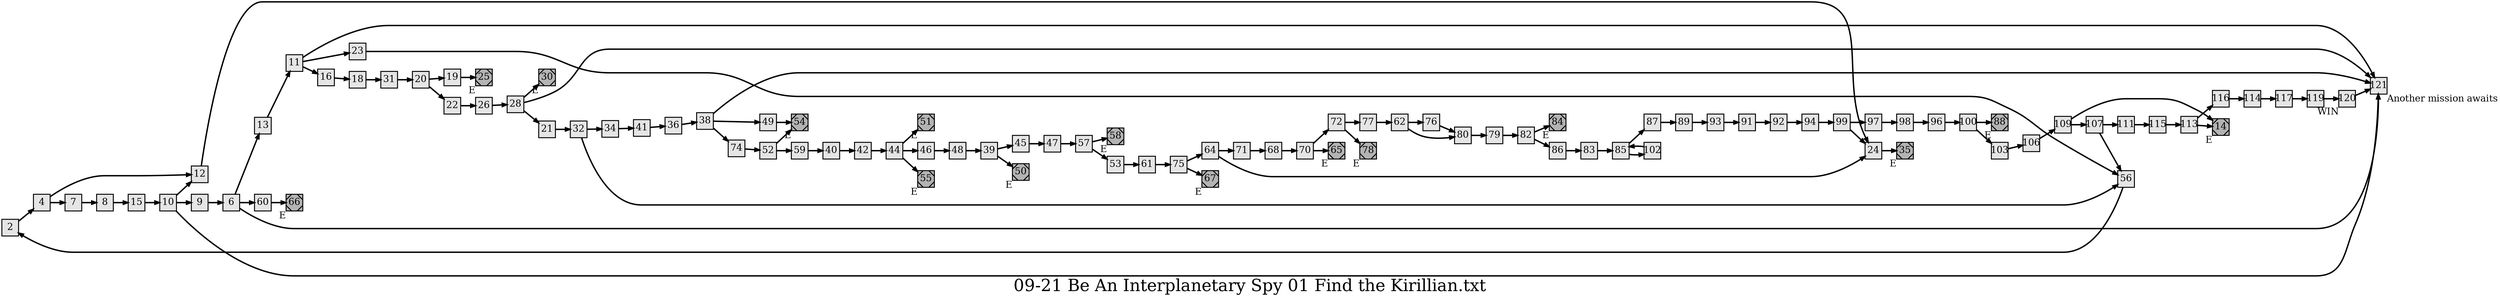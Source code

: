 digraph g{
  graph [ label="09-21 Be An Interplanetary Spy 01 Find the Kirillian.txt" rankdir=LR, ordering=out, fontsize=36, nodesep="0.35", ranksep="0.45"];
  node  [shape=rect, penwidth=2, fontsize=20, style=filled, fillcolor=grey90, margin="0,0", labelfloat=true, regular=true, fixedsize=true];
  edge  [labelfloat=true, penwidth=3, fontsize=12];

  2 -> 4;
  4 -> 12;
  4 -> 7;
  6 -> 13;
  6 -> 60;
  6 -> 121;
  7 -> 8;
  8 -> 15;
  9 -> 6;
  10 -> 12;
  10 -> 9;
  10 -> 121;
  11 -> 23;
  11 -> 121;
  11 -> 16;
  12 -> 24;
  13 -> 11;
  14	[ xlabel="E", shape=Msquare, fontsize=20, fillcolor=grey70 ];
  15 -> 10;
  16 -> 18;
  18 -> 31;
  19 -> 25;
  20 -> 19;
  20 -> 22;
  21 -> 32;
  22 -> 26;
  23 -> 56;
  24 -> 35;
  25	[ xlabel="E", shape=Msquare, fontsize=20, fillcolor=grey70 ];
  26 -> 28;
  28 -> 30;
  28 -> 121;
  28 -> 21;
  30	[ xlabel="E", shape=Msquare, fontsize=20, fillcolor=grey70 ];
  31 -> 20;
  32 -> 34;
  32 -> 56;
  34 -> 41;
  35	[ xlabel="E", shape=Msquare, fontsize=20, fillcolor=grey70 ];
  36 -> 38;
  38 -> 49;
  38 -> 121;
  38 -> 74;
  39 -> 45;
  39 -> 50;
  40 -> 42;
  41 -> 36;
  42 -> 44;
  44 -> 51;
  44 -> 46;
  44 -> 55;
  45 -> 47;
  46 -> 48;
  47 -> 57;
  48 -> 39;
  49 -> 54;
  50	[ xlabel="E", shape=Msquare, fontsize=20, fillcolor=grey70 ];
  51	[ xlabel="E", shape=Msquare, fontsize=20, fillcolor=grey70 ];
  52 -> 54;
  52 -> 59;
  53 -> 61;
  54	[ xlabel="E", shape=Msquare, fontsize=20, fillcolor=grey70 ];
  55	[ xlabel="E", shape=Msquare, fontsize=20, fillcolor=grey70 ];
  56 -> 2;
  57 -> 58;
  57 -> 53;
  58	[ xlabel="E", shape=Msquare, fontsize=20, fillcolor=grey70 ];
  59 -> 40;
  60 -> 66;
  66	[ xlabel="E", shape=Msquare, fontsize=20, fillcolor=grey70 ];
  61 -> 75;
  62 -> 76;
  62 -> 80;
  64 -> 71;
  64 -> 24;
  65	[ xlabel="E", shape=Msquare, fontsize=20, fillcolor=grey70 ];
  67	[ xlabel="E", shape=Msquare, fontsize=20, fillcolor=grey70 ];
  68 -> 70;
  70 -> 72;
  70 -> 65;
  71 -> 68;
  72 -> 77;
  72 -> 78;
  74 -> 52;
  75 -> 64;
  75 -> 67;
  76 -> 80;
  77 -> 62;
  78	[ xlabel="E", shape=Msquare, fontsize=20, fillcolor=grey70 ];
  79 -> 82;
  80 -> 79;
  82 -> 84;
  82 -> 86;
  83 -> 85;
  84	[ xlabel="E", shape=Msquare, fontsize=20, fillcolor=grey70 ];
  85 -> 87;
  85 -> 102;
  86 -> 83;
  87 -> 89;
  88	[ xlabel="E", shape=Msquare, fontsize=20, fillcolor=grey70 ];
  89 -> 93;
  91 -> 92;
  92 -> 94;
  93 -> 91;
  94 -> 99;
  96 -> 100;
  97 -> 98;
  98 -> 96;
  99 -> 97;
  99 -> 24;
  100 -> 88;
  100 -> 103;
  102 -> 85;
  103 -> 106;
  106 -> 109;
  107 -> 111;
  107 -> 56;
  109 -> 14;
  109 -> 107;
  111 -> 115;
  113 -> 116;
  113 -> 14;
  114 -> 117;
  115 -> 113;
  116 -> 114;
  117 -> 119;
  119 -> 120;
  120	[ xlabel="WIN" ];
  120 -> 121;
  121	[ xlabel="Another mission awaits" ];
}

